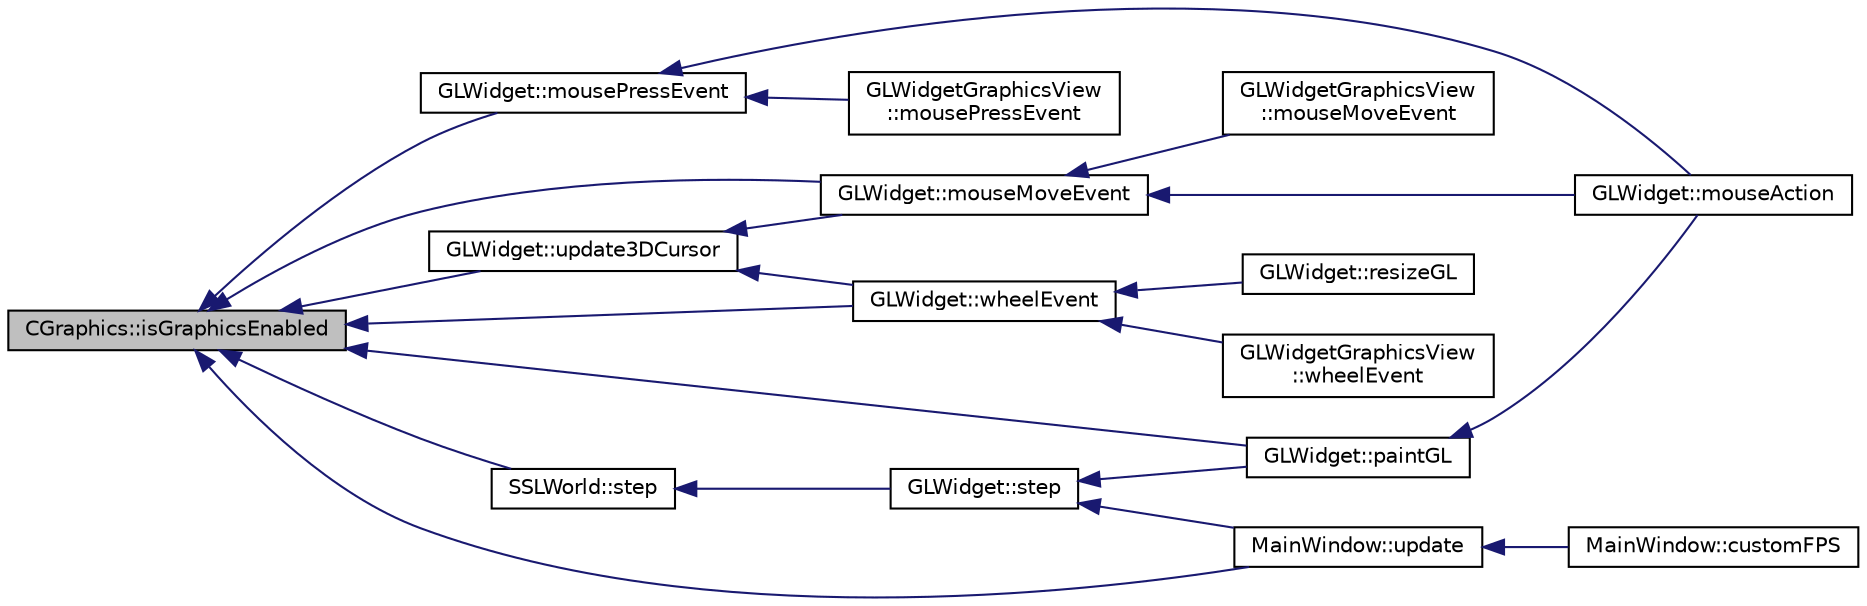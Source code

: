 digraph "CGraphics::isGraphicsEnabled"
{
 // INTERACTIVE_SVG=YES
  edge [fontname="Helvetica",fontsize="10",labelfontname="Helvetica",labelfontsize="10"];
  node [fontname="Helvetica",fontsize="10",shape=record];
  rankdir="LR";
  Node1 [label="CGraphics::isGraphicsEnabled",height=0.2,width=0.4,color="black", fillcolor="grey75", style="filled", fontcolor="black"];
  Node1 -> Node2 [dir="back",color="midnightblue",fontsize="10",style="solid",fontname="Helvetica"];
  Node2 [label="GLWidget::mouseMoveEvent",height=0.2,width=0.4,color="black", fillcolor="white", style="filled",URL="$da/d10/class_g_l_widget.html#a9043bac13d6f0a5307ea5c7f9b3caa50"];
  Node2 -> Node3 [dir="back",color="midnightblue",fontsize="10",style="solid",fontname="Helvetica"];
  Node3 [label="GLWidgetGraphicsView\l::mouseMoveEvent",height=0.2,width=0.4,color="black", fillcolor="white", style="filled",URL="$d2/d5c/class_g_l_widget_graphics_view.html#ac30c568f8421115f516cfef585a15c84"];
  Node2 -> Node4 [dir="back",color="midnightblue",fontsize="10",style="solid",fontname="Helvetica"];
  Node4 [label="GLWidget::mouseAction",height=0.2,width=0.4,color="black", fillcolor="white", style="filled",URL="$da/d10/class_g_l_widget.html#ac38cb02e557b2f553c83bb49f26eb50d"];
  Node1 -> Node5 [dir="back",color="midnightblue",fontsize="10",style="solid",fontname="Helvetica"];
  Node5 [label="GLWidget::mousePressEvent",height=0.2,width=0.4,color="black", fillcolor="white", style="filled",URL="$da/d10/class_g_l_widget.html#ab144cc8064c1bbf6d0ef0646ca0bd06c"];
  Node5 -> Node6 [dir="back",color="midnightblue",fontsize="10",style="solid",fontname="Helvetica"];
  Node6 [label="GLWidgetGraphicsView\l::mousePressEvent",height=0.2,width=0.4,color="black", fillcolor="white", style="filled",URL="$d2/d5c/class_g_l_widget_graphics_view.html#ad939733c7d2260cd0cd27a770bb38f7f"];
  Node5 -> Node4 [dir="back",color="midnightblue",fontsize="10",style="solid",fontname="Helvetica"];
  Node1 -> Node7 [dir="back",color="midnightblue",fontsize="10",style="solid",fontname="Helvetica"];
  Node7 [label="GLWidget::paintGL",height=0.2,width=0.4,color="black", fillcolor="white", style="filled",URL="$da/d10/class_g_l_widget.html#a640b5570cb2b37724fd5b58a77339c5e"];
  Node7 -> Node4 [dir="back",color="midnightblue",fontsize="10",style="solid",fontname="Helvetica"];
  Node1 -> Node8 [dir="back",color="midnightblue",fontsize="10",style="solid",fontname="Helvetica"];
  Node8 [label="SSLWorld::step",height=0.2,width=0.4,color="black", fillcolor="white", style="filled",URL="$d9/d7f/class_s_s_l_world.html#a19a89ea3cdc5eeb4176ee4f44c3d1328"];
  Node8 -> Node9 [dir="back",color="midnightblue",fontsize="10",style="solid",fontname="Helvetica"];
  Node9 [label="GLWidget::step",height=0.2,width=0.4,color="black", fillcolor="white", style="filled",URL="$da/d10/class_g_l_widget.html#a655d413639cb45a511baec4d3d4b723c"];
  Node9 -> Node10 [dir="back",color="midnightblue",fontsize="10",style="solid",fontname="Helvetica"];
  Node10 [label="MainWindow::update",height=0.2,width=0.4,color="black", fillcolor="white", style="filled",URL="$d9/dc6/class_main_window.html#a128f71880d4b9683149023fc46fcc9f8"];
  Node10 -> Node11 [dir="back",color="midnightblue",fontsize="10",style="solid",fontname="Helvetica"];
  Node11 [label="MainWindow::customFPS",height=0.2,width=0.4,color="black", fillcolor="white", style="filled",URL="$d9/dc6/class_main_window.html#a54b84786850165c4e5466bc2e4097810"];
  Node9 -> Node7 [dir="back",color="midnightblue",fontsize="10",style="solid",fontname="Helvetica"];
  Node1 -> Node10 [dir="back",color="midnightblue",fontsize="10",style="solid",fontname="Helvetica"];
  Node1 -> Node12 [dir="back",color="midnightblue",fontsize="10",style="solid",fontname="Helvetica"];
  Node12 [label="GLWidget::update3DCursor",height=0.2,width=0.4,color="black", fillcolor="white", style="filled",URL="$da/d10/class_g_l_widget.html#a0308fe2b093b7cfde8cfeb4709cad434"];
  Node12 -> Node13 [dir="back",color="midnightblue",fontsize="10",style="solid",fontname="Helvetica"];
  Node13 [label="GLWidget::wheelEvent",height=0.2,width=0.4,color="black", fillcolor="white", style="filled",URL="$da/d10/class_g_l_widget.html#a5702a23f7cf42d05fe55a417d810a4b6"];
  Node13 -> Node14 [dir="back",color="midnightblue",fontsize="10",style="solid",fontname="Helvetica"];
  Node14 [label="GLWidgetGraphicsView\l::wheelEvent",height=0.2,width=0.4,color="black", fillcolor="white", style="filled",URL="$d2/d5c/class_g_l_widget_graphics_view.html#abbbeb270c877f599e3eb42df9c333527"];
  Node13 -> Node15 [dir="back",color="midnightblue",fontsize="10",style="solid",fontname="Helvetica"];
  Node15 [label="GLWidget::resizeGL",height=0.2,width=0.4,color="black", fillcolor="white", style="filled",URL="$da/d10/class_g_l_widget.html#ac0d2a8ecf60907a81c0d73475d851025"];
  Node12 -> Node2 [dir="back",color="midnightblue",fontsize="10",style="solid",fontname="Helvetica"];
  Node1 -> Node13 [dir="back",color="midnightblue",fontsize="10",style="solid",fontname="Helvetica"];
}
